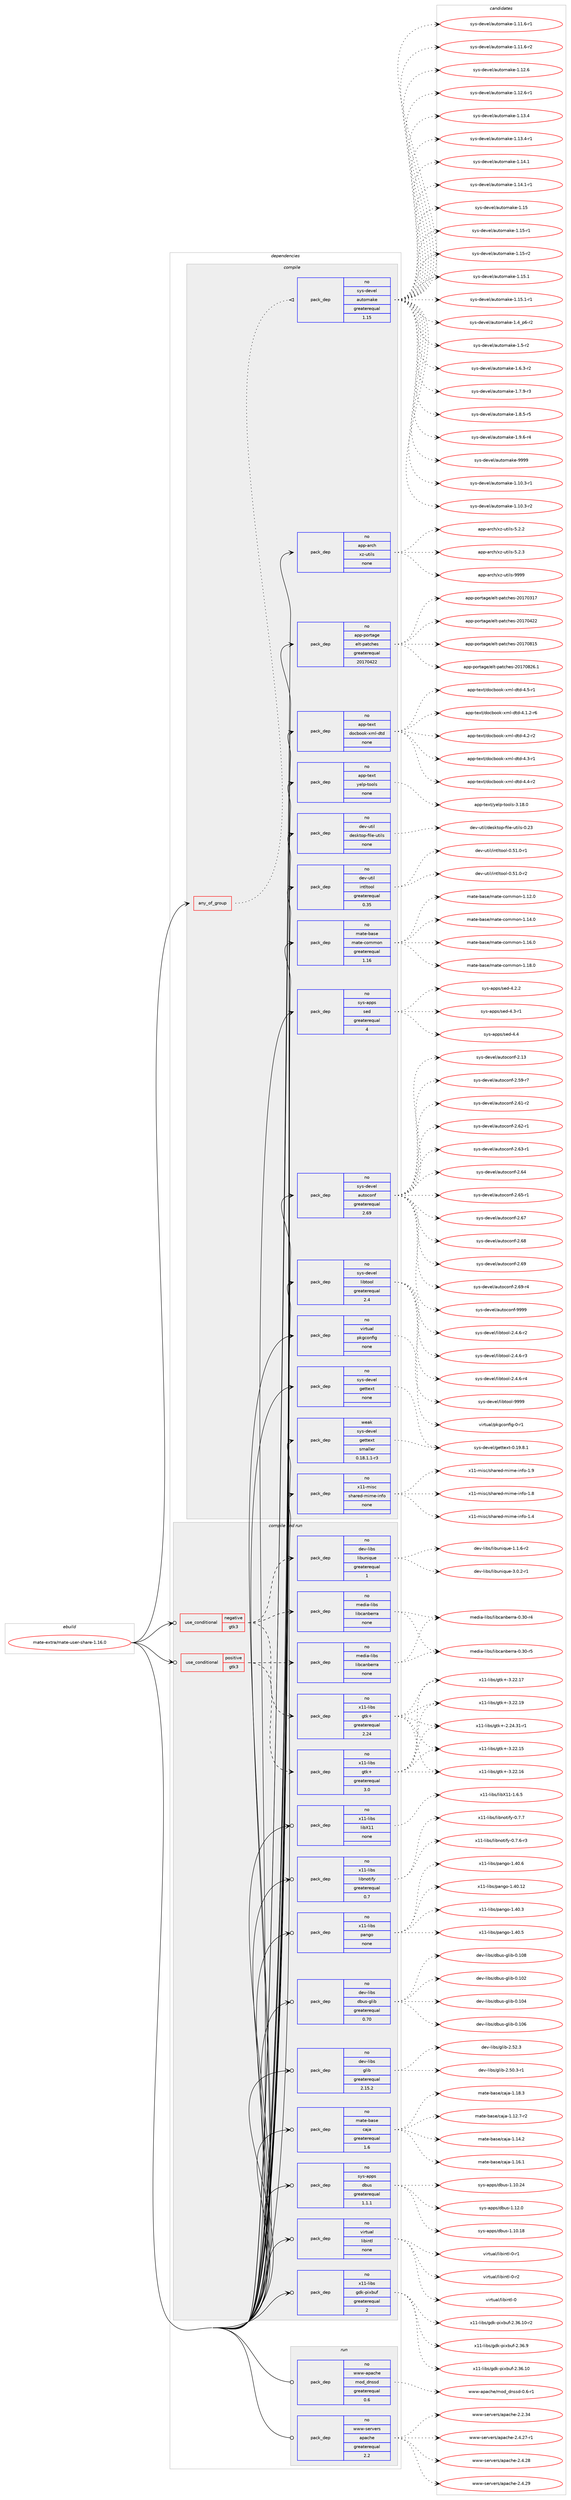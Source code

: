 digraph prolog {

# *************
# Graph options
# *************

newrank=true;
concentrate=true;
compound=true;
graph [rankdir=LR,fontname=Helvetica,fontsize=10,ranksep=1.5];#, ranksep=2.5, nodesep=0.2];
edge  [arrowhead=vee];
node  [fontname=Helvetica,fontsize=10];

# **********
# The ebuild
# **********

subgraph cluster_leftcol {
color=gray;
rank=same;
label=<<i>ebuild</i>>;
id [label="mate-extra/mate-user-share-1.16.0", color=red, width=4, href="../mate-extra/mate-user-share-1.16.0.svg"];
}

# ****************
# The dependencies
# ****************

subgraph cluster_midcol {
color=gray;
label=<<i>dependencies</i>>;
subgraph cluster_compile {
fillcolor="#eeeeee";
style=filled;
label=<<i>compile</i>>;
subgraph any5171 {
dependency348342 [label=<<TABLE BORDER="0" CELLBORDER="1" CELLSPACING="0" CELLPADDING="4"><TR><TD CELLPADDING="10">any_of_group</TD></TR></TABLE>>, shape=none, color=red];subgraph pack256667 {
dependency348343 [label=<<TABLE BORDER="0" CELLBORDER="1" CELLSPACING="0" CELLPADDING="4" WIDTH="220"><TR><TD ROWSPAN="6" CELLPADDING="30">pack_dep</TD></TR><TR><TD WIDTH="110">no</TD></TR><TR><TD>sys-devel</TD></TR><TR><TD>automake</TD></TR><TR><TD>greaterequal</TD></TR><TR><TD>1.15</TD></TR></TABLE>>, shape=none, color=blue];
}
dependency348342:e -> dependency348343:w [weight=20,style="dotted",arrowhead="oinv"];
}
id:e -> dependency348342:w [weight=20,style="solid",arrowhead="vee"];
subgraph pack256668 {
dependency348344 [label=<<TABLE BORDER="0" CELLBORDER="1" CELLSPACING="0" CELLPADDING="4" WIDTH="220"><TR><TD ROWSPAN="6" CELLPADDING="30">pack_dep</TD></TR><TR><TD WIDTH="110">no</TD></TR><TR><TD>app-arch</TD></TR><TR><TD>xz-utils</TD></TR><TR><TD>none</TD></TR><TR><TD></TD></TR></TABLE>>, shape=none, color=blue];
}
id:e -> dependency348344:w [weight=20,style="solid",arrowhead="vee"];
subgraph pack256669 {
dependency348345 [label=<<TABLE BORDER="0" CELLBORDER="1" CELLSPACING="0" CELLPADDING="4" WIDTH="220"><TR><TD ROWSPAN="6" CELLPADDING="30">pack_dep</TD></TR><TR><TD WIDTH="110">no</TD></TR><TR><TD>app-portage</TD></TR><TR><TD>elt-patches</TD></TR><TR><TD>greaterequal</TD></TR><TR><TD>20170422</TD></TR></TABLE>>, shape=none, color=blue];
}
id:e -> dependency348345:w [weight=20,style="solid",arrowhead="vee"];
subgraph pack256670 {
dependency348346 [label=<<TABLE BORDER="0" CELLBORDER="1" CELLSPACING="0" CELLPADDING="4" WIDTH="220"><TR><TD ROWSPAN="6" CELLPADDING="30">pack_dep</TD></TR><TR><TD WIDTH="110">no</TD></TR><TR><TD>app-text</TD></TR><TR><TD>docbook-xml-dtd</TD></TR><TR><TD>none</TD></TR><TR><TD></TD></TR></TABLE>>, shape=none, color=blue];
}
id:e -> dependency348346:w [weight=20,style="solid",arrowhead="vee"];
subgraph pack256671 {
dependency348347 [label=<<TABLE BORDER="0" CELLBORDER="1" CELLSPACING="0" CELLPADDING="4" WIDTH="220"><TR><TD ROWSPAN="6" CELLPADDING="30">pack_dep</TD></TR><TR><TD WIDTH="110">no</TD></TR><TR><TD>app-text</TD></TR><TR><TD>yelp-tools</TD></TR><TR><TD>none</TD></TR><TR><TD></TD></TR></TABLE>>, shape=none, color=blue];
}
id:e -> dependency348347:w [weight=20,style="solid",arrowhead="vee"];
subgraph pack256672 {
dependency348348 [label=<<TABLE BORDER="0" CELLBORDER="1" CELLSPACING="0" CELLPADDING="4" WIDTH="220"><TR><TD ROWSPAN="6" CELLPADDING="30">pack_dep</TD></TR><TR><TD WIDTH="110">no</TD></TR><TR><TD>dev-util</TD></TR><TR><TD>desktop-file-utils</TD></TR><TR><TD>none</TD></TR><TR><TD></TD></TR></TABLE>>, shape=none, color=blue];
}
id:e -> dependency348348:w [weight=20,style="solid",arrowhead="vee"];
subgraph pack256673 {
dependency348349 [label=<<TABLE BORDER="0" CELLBORDER="1" CELLSPACING="0" CELLPADDING="4" WIDTH="220"><TR><TD ROWSPAN="6" CELLPADDING="30">pack_dep</TD></TR><TR><TD WIDTH="110">no</TD></TR><TR><TD>dev-util</TD></TR><TR><TD>intltool</TD></TR><TR><TD>greaterequal</TD></TR><TR><TD>0.35</TD></TR></TABLE>>, shape=none, color=blue];
}
id:e -> dependency348349:w [weight=20,style="solid",arrowhead="vee"];
subgraph pack256674 {
dependency348350 [label=<<TABLE BORDER="0" CELLBORDER="1" CELLSPACING="0" CELLPADDING="4" WIDTH="220"><TR><TD ROWSPAN="6" CELLPADDING="30">pack_dep</TD></TR><TR><TD WIDTH="110">no</TD></TR><TR><TD>mate-base</TD></TR><TR><TD>mate-common</TD></TR><TR><TD>greaterequal</TD></TR><TR><TD>1.16</TD></TR></TABLE>>, shape=none, color=blue];
}
id:e -> dependency348350:w [weight=20,style="solid",arrowhead="vee"];
subgraph pack256675 {
dependency348351 [label=<<TABLE BORDER="0" CELLBORDER="1" CELLSPACING="0" CELLPADDING="4" WIDTH="220"><TR><TD ROWSPAN="6" CELLPADDING="30">pack_dep</TD></TR><TR><TD WIDTH="110">no</TD></TR><TR><TD>sys-apps</TD></TR><TR><TD>sed</TD></TR><TR><TD>greaterequal</TD></TR><TR><TD>4</TD></TR></TABLE>>, shape=none, color=blue];
}
id:e -> dependency348351:w [weight=20,style="solid",arrowhead="vee"];
subgraph pack256676 {
dependency348352 [label=<<TABLE BORDER="0" CELLBORDER="1" CELLSPACING="0" CELLPADDING="4" WIDTH="220"><TR><TD ROWSPAN="6" CELLPADDING="30">pack_dep</TD></TR><TR><TD WIDTH="110">no</TD></TR><TR><TD>sys-devel</TD></TR><TR><TD>autoconf</TD></TR><TR><TD>greaterequal</TD></TR><TR><TD>2.69</TD></TR></TABLE>>, shape=none, color=blue];
}
id:e -> dependency348352:w [weight=20,style="solid",arrowhead="vee"];
subgraph pack256677 {
dependency348353 [label=<<TABLE BORDER="0" CELLBORDER="1" CELLSPACING="0" CELLPADDING="4" WIDTH="220"><TR><TD ROWSPAN="6" CELLPADDING="30">pack_dep</TD></TR><TR><TD WIDTH="110">no</TD></TR><TR><TD>sys-devel</TD></TR><TR><TD>gettext</TD></TR><TR><TD>none</TD></TR><TR><TD></TD></TR></TABLE>>, shape=none, color=blue];
}
id:e -> dependency348353:w [weight=20,style="solid",arrowhead="vee"];
subgraph pack256678 {
dependency348354 [label=<<TABLE BORDER="0" CELLBORDER="1" CELLSPACING="0" CELLPADDING="4" WIDTH="220"><TR><TD ROWSPAN="6" CELLPADDING="30">pack_dep</TD></TR><TR><TD WIDTH="110">no</TD></TR><TR><TD>sys-devel</TD></TR><TR><TD>libtool</TD></TR><TR><TD>greaterequal</TD></TR><TR><TD>2.4</TD></TR></TABLE>>, shape=none, color=blue];
}
id:e -> dependency348354:w [weight=20,style="solid",arrowhead="vee"];
subgraph pack256679 {
dependency348355 [label=<<TABLE BORDER="0" CELLBORDER="1" CELLSPACING="0" CELLPADDING="4" WIDTH="220"><TR><TD ROWSPAN="6" CELLPADDING="30">pack_dep</TD></TR><TR><TD WIDTH="110">no</TD></TR><TR><TD>virtual</TD></TR><TR><TD>pkgconfig</TD></TR><TR><TD>none</TD></TR><TR><TD></TD></TR></TABLE>>, shape=none, color=blue];
}
id:e -> dependency348355:w [weight=20,style="solid",arrowhead="vee"];
subgraph pack256680 {
dependency348356 [label=<<TABLE BORDER="0" CELLBORDER="1" CELLSPACING="0" CELLPADDING="4" WIDTH="220"><TR><TD ROWSPAN="6" CELLPADDING="30">pack_dep</TD></TR><TR><TD WIDTH="110">no</TD></TR><TR><TD>x11-misc</TD></TR><TR><TD>shared-mime-info</TD></TR><TR><TD>none</TD></TR><TR><TD></TD></TR></TABLE>>, shape=none, color=blue];
}
id:e -> dependency348356:w [weight=20,style="solid",arrowhead="vee"];
subgraph pack256681 {
dependency348357 [label=<<TABLE BORDER="0" CELLBORDER="1" CELLSPACING="0" CELLPADDING="4" WIDTH="220"><TR><TD ROWSPAN="6" CELLPADDING="30">pack_dep</TD></TR><TR><TD WIDTH="110">weak</TD></TR><TR><TD>sys-devel</TD></TR><TR><TD>gettext</TD></TR><TR><TD>smaller</TD></TR><TR><TD>0.18.1.1-r3</TD></TR></TABLE>>, shape=none, color=blue];
}
id:e -> dependency348357:w [weight=20,style="solid",arrowhead="vee"];
}
subgraph cluster_compileandrun {
fillcolor="#eeeeee";
style=filled;
label=<<i>compile and run</i>>;
subgraph cond86403 {
dependency348358 [label=<<TABLE BORDER="0" CELLBORDER="1" CELLSPACING="0" CELLPADDING="4"><TR><TD ROWSPAN="3" CELLPADDING="10">use_conditional</TD></TR><TR><TD>negative</TD></TR><TR><TD>gtk3</TD></TR></TABLE>>, shape=none, color=red];
subgraph pack256682 {
dependency348359 [label=<<TABLE BORDER="0" CELLBORDER="1" CELLSPACING="0" CELLPADDING="4" WIDTH="220"><TR><TD ROWSPAN="6" CELLPADDING="30">pack_dep</TD></TR><TR><TD WIDTH="110">no</TD></TR><TR><TD>dev-libs</TD></TR><TR><TD>libunique</TD></TR><TR><TD>greaterequal</TD></TR><TR><TD>1</TD></TR></TABLE>>, shape=none, color=blue];
}
dependency348358:e -> dependency348359:w [weight=20,style="dashed",arrowhead="vee"];
subgraph pack256683 {
dependency348360 [label=<<TABLE BORDER="0" CELLBORDER="1" CELLSPACING="0" CELLPADDING="4" WIDTH="220"><TR><TD ROWSPAN="6" CELLPADDING="30">pack_dep</TD></TR><TR><TD WIDTH="110">no</TD></TR><TR><TD>media-libs</TD></TR><TR><TD>libcanberra</TD></TR><TR><TD>none</TD></TR><TR><TD></TD></TR></TABLE>>, shape=none, color=blue];
}
dependency348358:e -> dependency348360:w [weight=20,style="dashed",arrowhead="vee"];
subgraph pack256684 {
dependency348361 [label=<<TABLE BORDER="0" CELLBORDER="1" CELLSPACING="0" CELLPADDING="4" WIDTH="220"><TR><TD ROWSPAN="6" CELLPADDING="30">pack_dep</TD></TR><TR><TD WIDTH="110">no</TD></TR><TR><TD>x11-libs</TD></TR><TR><TD>gtk+</TD></TR><TR><TD>greaterequal</TD></TR><TR><TD>2.24</TD></TR></TABLE>>, shape=none, color=blue];
}
dependency348358:e -> dependency348361:w [weight=20,style="dashed",arrowhead="vee"];
}
id:e -> dependency348358:w [weight=20,style="solid",arrowhead="odotvee"];
subgraph cond86404 {
dependency348362 [label=<<TABLE BORDER="0" CELLBORDER="1" CELLSPACING="0" CELLPADDING="4"><TR><TD ROWSPAN="3" CELLPADDING="10">use_conditional</TD></TR><TR><TD>positive</TD></TR><TR><TD>gtk3</TD></TR></TABLE>>, shape=none, color=red];
subgraph pack256685 {
dependency348363 [label=<<TABLE BORDER="0" CELLBORDER="1" CELLSPACING="0" CELLPADDING="4" WIDTH="220"><TR><TD ROWSPAN="6" CELLPADDING="30">pack_dep</TD></TR><TR><TD WIDTH="110">no</TD></TR><TR><TD>media-libs</TD></TR><TR><TD>libcanberra</TD></TR><TR><TD>none</TD></TR><TR><TD></TD></TR></TABLE>>, shape=none, color=blue];
}
dependency348362:e -> dependency348363:w [weight=20,style="dashed",arrowhead="vee"];
subgraph pack256686 {
dependency348364 [label=<<TABLE BORDER="0" CELLBORDER="1" CELLSPACING="0" CELLPADDING="4" WIDTH="220"><TR><TD ROWSPAN="6" CELLPADDING="30">pack_dep</TD></TR><TR><TD WIDTH="110">no</TD></TR><TR><TD>x11-libs</TD></TR><TR><TD>gtk+</TD></TR><TR><TD>greaterequal</TD></TR><TR><TD>3.0</TD></TR></TABLE>>, shape=none, color=blue];
}
dependency348362:e -> dependency348364:w [weight=20,style="dashed",arrowhead="vee"];
}
id:e -> dependency348362:w [weight=20,style="solid",arrowhead="odotvee"];
subgraph pack256687 {
dependency348365 [label=<<TABLE BORDER="0" CELLBORDER="1" CELLSPACING="0" CELLPADDING="4" WIDTH="220"><TR><TD ROWSPAN="6" CELLPADDING="30">pack_dep</TD></TR><TR><TD WIDTH="110">no</TD></TR><TR><TD>dev-libs</TD></TR><TR><TD>dbus-glib</TD></TR><TR><TD>greaterequal</TD></TR><TR><TD>0.70</TD></TR></TABLE>>, shape=none, color=blue];
}
id:e -> dependency348365:w [weight=20,style="solid",arrowhead="odotvee"];
subgraph pack256688 {
dependency348366 [label=<<TABLE BORDER="0" CELLBORDER="1" CELLSPACING="0" CELLPADDING="4" WIDTH="220"><TR><TD ROWSPAN="6" CELLPADDING="30">pack_dep</TD></TR><TR><TD WIDTH="110">no</TD></TR><TR><TD>dev-libs</TD></TR><TR><TD>glib</TD></TR><TR><TD>greaterequal</TD></TR><TR><TD>2.15.2</TD></TR></TABLE>>, shape=none, color=blue];
}
id:e -> dependency348366:w [weight=20,style="solid",arrowhead="odotvee"];
subgraph pack256689 {
dependency348367 [label=<<TABLE BORDER="0" CELLBORDER="1" CELLSPACING="0" CELLPADDING="4" WIDTH="220"><TR><TD ROWSPAN="6" CELLPADDING="30">pack_dep</TD></TR><TR><TD WIDTH="110">no</TD></TR><TR><TD>mate-base</TD></TR><TR><TD>caja</TD></TR><TR><TD>greaterequal</TD></TR><TR><TD>1.6</TD></TR></TABLE>>, shape=none, color=blue];
}
id:e -> dependency348367:w [weight=20,style="solid",arrowhead="odotvee"];
subgraph pack256690 {
dependency348368 [label=<<TABLE BORDER="0" CELLBORDER="1" CELLSPACING="0" CELLPADDING="4" WIDTH="220"><TR><TD ROWSPAN="6" CELLPADDING="30">pack_dep</TD></TR><TR><TD WIDTH="110">no</TD></TR><TR><TD>sys-apps</TD></TR><TR><TD>dbus</TD></TR><TR><TD>greaterequal</TD></TR><TR><TD>1.1.1</TD></TR></TABLE>>, shape=none, color=blue];
}
id:e -> dependency348368:w [weight=20,style="solid",arrowhead="odotvee"];
subgraph pack256691 {
dependency348369 [label=<<TABLE BORDER="0" CELLBORDER="1" CELLSPACING="0" CELLPADDING="4" WIDTH="220"><TR><TD ROWSPAN="6" CELLPADDING="30">pack_dep</TD></TR><TR><TD WIDTH="110">no</TD></TR><TR><TD>virtual</TD></TR><TR><TD>libintl</TD></TR><TR><TD>none</TD></TR><TR><TD></TD></TR></TABLE>>, shape=none, color=blue];
}
id:e -> dependency348369:w [weight=20,style="solid",arrowhead="odotvee"];
subgraph pack256692 {
dependency348370 [label=<<TABLE BORDER="0" CELLBORDER="1" CELLSPACING="0" CELLPADDING="4" WIDTH="220"><TR><TD ROWSPAN="6" CELLPADDING="30">pack_dep</TD></TR><TR><TD WIDTH="110">no</TD></TR><TR><TD>x11-libs</TD></TR><TR><TD>gdk-pixbuf</TD></TR><TR><TD>greaterequal</TD></TR><TR><TD>2</TD></TR></TABLE>>, shape=none, color=blue];
}
id:e -> dependency348370:w [weight=20,style="solid",arrowhead="odotvee"];
subgraph pack256693 {
dependency348371 [label=<<TABLE BORDER="0" CELLBORDER="1" CELLSPACING="0" CELLPADDING="4" WIDTH="220"><TR><TD ROWSPAN="6" CELLPADDING="30">pack_dep</TD></TR><TR><TD WIDTH="110">no</TD></TR><TR><TD>x11-libs</TD></TR><TR><TD>libX11</TD></TR><TR><TD>none</TD></TR><TR><TD></TD></TR></TABLE>>, shape=none, color=blue];
}
id:e -> dependency348371:w [weight=20,style="solid",arrowhead="odotvee"];
subgraph pack256694 {
dependency348372 [label=<<TABLE BORDER="0" CELLBORDER="1" CELLSPACING="0" CELLPADDING="4" WIDTH="220"><TR><TD ROWSPAN="6" CELLPADDING="30">pack_dep</TD></TR><TR><TD WIDTH="110">no</TD></TR><TR><TD>x11-libs</TD></TR><TR><TD>libnotify</TD></TR><TR><TD>greaterequal</TD></TR><TR><TD>0.7</TD></TR></TABLE>>, shape=none, color=blue];
}
id:e -> dependency348372:w [weight=20,style="solid",arrowhead="odotvee"];
subgraph pack256695 {
dependency348373 [label=<<TABLE BORDER="0" CELLBORDER="1" CELLSPACING="0" CELLPADDING="4" WIDTH="220"><TR><TD ROWSPAN="6" CELLPADDING="30">pack_dep</TD></TR><TR><TD WIDTH="110">no</TD></TR><TR><TD>x11-libs</TD></TR><TR><TD>pango</TD></TR><TR><TD>none</TD></TR><TR><TD></TD></TR></TABLE>>, shape=none, color=blue];
}
id:e -> dependency348373:w [weight=20,style="solid",arrowhead="odotvee"];
}
subgraph cluster_run {
fillcolor="#eeeeee";
style=filled;
label=<<i>run</i>>;
subgraph pack256696 {
dependency348374 [label=<<TABLE BORDER="0" CELLBORDER="1" CELLSPACING="0" CELLPADDING="4" WIDTH="220"><TR><TD ROWSPAN="6" CELLPADDING="30">pack_dep</TD></TR><TR><TD WIDTH="110">no</TD></TR><TR><TD>www-apache</TD></TR><TR><TD>mod_dnssd</TD></TR><TR><TD>greaterequal</TD></TR><TR><TD>0.6</TD></TR></TABLE>>, shape=none, color=blue];
}
id:e -> dependency348374:w [weight=20,style="solid",arrowhead="odot"];
subgraph pack256697 {
dependency348375 [label=<<TABLE BORDER="0" CELLBORDER="1" CELLSPACING="0" CELLPADDING="4" WIDTH="220"><TR><TD ROWSPAN="6" CELLPADDING="30">pack_dep</TD></TR><TR><TD WIDTH="110">no</TD></TR><TR><TD>www-servers</TD></TR><TR><TD>apache</TD></TR><TR><TD>greaterequal</TD></TR><TR><TD>2.2</TD></TR></TABLE>>, shape=none, color=blue];
}
id:e -> dependency348375:w [weight=20,style="solid",arrowhead="odot"];
}
}

# **************
# The candidates
# **************

subgraph cluster_choices {
rank=same;
color=gray;
label=<<i>candidates</i>>;

subgraph choice256667 {
color=black;
nodesep=1;
choice11512111545100101118101108479711711611110997107101454946494846514511449 [label="sys-devel/automake-1.10.3-r1", color=red, width=4,href="../sys-devel/automake-1.10.3-r1.svg"];
choice11512111545100101118101108479711711611110997107101454946494846514511450 [label="sys-devel/automake-1.10.3-r2", color=red, width=4,href="../sys-devel/automake-1.10.3-r2.svg"];
choice11512111545100101118101108479711711611110997107101454946494946544511449 [label="sys-devel/automake-1.11.6-r1", color=red, width=4,href="../sys-devel/automake-1.11.6-r1.svg"];
choice11512111545100101118101108479711711611110997107101454946494946544511450 [label="sys-devel/automake-1.11.6-r2", color=red, width=4,href="../sys-devel/automake-1.11.6-r2.svg"];
choice1151211154510010111810110847971171161111099710710145494649504654 [label="sys-devel/automake-1.12.6", color=red, width=4,href="../sys-devel/automake-1.12.6.svg"];
choice11512111545100101118101108479711711611110997107101454946495046544511449 [label="sys-devel/automake-1.12.6-r1", color=red, width=4,href="../sys-devel/automake-1.12.6-r1.svg"];
choice1151211154510010111810110847971171161111099710710145494649514652 [label="sys-devel/automake-1.13.4", color=red, width=4,href="../sys-devel/automake-1.13.4.svg"];
choice11512111545100101118101108479711711611110997107101454946495146524511449 [label="sys-devel/automake-1.13.4-r1", color=red, width=4,href="../sys-devel/automake-1.13.4-r1.svg"];
choice1151211154510010111810110847971171161111099710710145494649524649 [label="sys-devel/automake-1.14.1", color=red, width=4,href="../sys-devel/automake-1.14.1.svg"];
choice11512111545100101118101108479711711611110997107101454946495246494511449 [label="sys-devel/automake-1.14.1-r1", color=red, width=4,href="../sys-devel/automake-1.14.1-r1.svg"];
choice115121115451001011181011084797117116111109971071014549464953 [label="sys-devel/automake-1.15", color=red, width=4,href="../sys-devel/automake-1.15.svg"];
choice1151211154510010111810110847971171161111099710710145494649534511449 [label="sys-devel/automake-1.15-r1", color=red, width=4,href="../sys-devel/automake-1.15-r1.svg"];
choice1151211154510010111810110847971171161111099710710145494649534511450 [label="sys-devel/automake-1.15-r2", color=red, width=4,href="../sys-devel/automake-1.15-r2.svg"];
choice1151211154510010111810110847971171161111099710710145494649534649 [label="sys-devel/automake-1.15.1", color=red, width=4,href="../sys-devel/automake-1.15.1.svg"];
choice11512111545100101118101108479711711611110997107101454946495346494511449 [label="sys-devel/automake-1.15.1-r1", color=red, width=4,href="../sys-devel/automake-1.15.1-r1.svg"];
choice115121115451001011181011084797117116111109971071014549465295112544511450 [label="sys-devel/automake-1.4_p6-r2", color=red, width=4,href="../sys-devel/automake-1.4_p6-r2.svg"];
choice11512111545100101118101108479711711611110997107101454946534511450 [label="sys-devel/automake-1.5-r2", color=red, width=4,href="../sys-devel/automake-1.5-r2.svg"];
choice115121115451001011181011084797117116111109971071014549465446514511450 [label="sys-devel/automake-1.6.3-r2", color=red, width=4,href="../sys-devel/automake-1.6.3-r2.svg"];
choice115121115451001011181011084797117116111109971071014549465546574511451 [label="sys-devel/automake-1.7.9-r3", color=red, width=4,href="../sys-devel/automake-1.7.9-r3.svg"];
choice115121115451001011181011084797117116111109971071014549465646534511453 [label="sys-devel/automake-1.8.5-r5", color=red, width=4,href="../sys-devel/automake-1.8.5-r5.svg"];
choice115121115451001011181011084797117116111109971071014549465746544511452 [label="sys-devel/automake-1.9.6-r4", color=red, width=4,href="../sys-devel/automake-1.9.6-r4.svg"];
choice115121115451001011181011084797117116111109971071014557575757 [label="sys-devel/automake-9999", color=red, width=4,href="../sys-devel/automake-9999.svg"];
dependency348343:e -> choice11512111545100101118101108479711711611110997107101454946494846514511449:w [style=dotted,weight="100"];
dependency348343:e -> choice11512111545100101118101108479711711611110997107101454946494846514511450:w [style=dotted,weight="100"];
dependency348343:e -> choice11512111545100101118101108479711711611110997107101454946494946544511449:w [style=dotted,weight="100"];
dependency348343:e -> choice11512111545100101118101108479711711611110997107101454946494946544511450:w [style=dotted,weight="100"];
dependency348343:e -> choice1151211154510010111810110847971171161111099710710145494649504654:w [style=dotted,weight="100"];
dependency348343:e -> choice11512111545100101118101108479711711611110997107101454946495046544511449:w [style=dotted,weight="100"];
dependency348343:e -> choice1151211154510010111810110847971171161111099710710145494649514652:w [style=dotted,weight="100"];
dependency348343:e -> choice11512111545100101118101108479711711611110997107101454946495146524511449:w [style=dotted,weight="100"];
dependency348343:e -> choice1151211154510010111810110847971171161111099710710145494649524649:w [style=dotted,weight="100"];
dependency348343:e -> choice11512111545100101118101108479711711611110997107101454946495246494511449:w [style=dotted,weight="100"];
dependency348343:e -> choice115121115451001011181011084797117116111109971071014549464953:w [style=dotted,weight="100"];
dependency348343:e -> choice1151211154510010111810110847971171161111099710710145494649534511449:w [style=dotted,weight="100"];
dependency348343:e -> choice1151211154510010111810110847971171161111099710710145494649534511450:w [style=dotted,weight="100"];
dependency348343:e -> choice1151211154510010111810110847971171161111099710710145494649534649:w [style=dotted,weight="100"];
dependency348343:e -> choice11512111545100101118101108479711711611110997107101454946495346494511449:w [style=dotted,weight="100"];
dependency348343:e -> choice115121115451001011181011084797117116111109971071014549465295112544511450:w [style=dotted,weight="100"];
dependency348343:e -> choice11512111545100101118101108479711711611110997107101454946534511450:w [style=dotted,weight="100"];
dependency348343:e -> choice115121115451001011181011084797117116111109971071014549465446514511450:w [style=dotted,weight="100"];
dependency348343:e -> choice115121115451001011181011084797117116111109971071014549465546574511451:w [style=dotted,weight="100"];
dependency348343:e -> choice115121115451001011181011084797117116111109971071014549465646534511453:w [style=dotted,weight="100"];
dependency348343:e -> choice115121115451001011181011084797117116111109971071014549465746544511452:w [style=dotted,weight="100"];
dependency348343:e -> choice115121115451001011181011084797117116111109971071014557575757:w [style=dotted,weight="100"];
}
subgraph choice256668 {
color=black;
nodesep=1;
choice971121124597114991044712012245117116105108115455346504650 [label="app-arch/xz-utils-5.2.2", color=red, width=4,href="../app-arch/xz-utils-5.2.2.svg"];
choice971121124597114991044712012245117116105108115455346504651 [label="app-arch/xz-utils-5.2.3", color=red, width=4,href="../app-arch/xz-utils-5.2.3.svg"];
choice9711211245971149910447120122451171161051081154557575757 [label="app-arch/xz-utils-9999", color=red, width=4,href="../app-arch/xz-utils-9999.svg"];
dependency348344:e -> choice971121124597114991044712012245117116105108115455346504650:w [style=dotted,weight="100"];
dependency348344:e -> choice971121124597114991044712012245117116105108115455346504651:w [style=dotted,weight="100"];
dependency348344:e -> choice9711211245971149910447120122451171161051081154557575757:w [style=dotted,weight="100"];
}
subgraph choice256669 {
color=black;
nodesep=1;
choice97112112451121111141169710310147101108116451129711699104101115455048495548514955 [label="app-portage/elt-patches-20170317", color=red, width=4,href="../app-portage/elt-patches-20170317.svg"];
choice97112112451121111141169710310147101108116451129711699104101115455048495548525050 [label="app-portage/elt-patches-20170422", color=red, width=4,href="../app-portage/elt-patches-20170422.svg"];
choice97112112451121111141169710310147101108116451129711699104101115455048495548564953 [label="app-portage/elt-patches-20170815", color=red, width=4,href="../app-portage/elt-patches-20170815.svg"];
choice971121124511211111411697103101471011081164511297116991041011154550484955485650544649 [label="app-portage/elt-patches-20170826.1", color=red, width=4,href="../app-portage/elt-patches-20170826.1.svg"];
dependency348345:e -> choice97112112451121111141169710310147101108116451129711699104101115455048495548514955:w [style=dotted,weight="100"];
dependency348345:e -> choice97112112451121111141169710310147101108116451129711699104101115455048495548525050:w [style=dotted,weight="100"];
dependency348345:e -> choice97112112451121111141169710310147101108116451129711699104101115455048495548564953:w [style=dotted,weight="100"];
dependency348345:e -> choice971121124511211111411697103101471011081164511297116991041011154550484955485650544649:w [style=dotted,weight="100"];
}
subgraph choice256670 {
color=black;
nodesep=1;
choice971121124511610112011647100111999811111110745120109108451001161004552464946504511454 [label="app-text/docbook-xml-dtd-4.1.2-r6", color=red, width=4,href="../app-text/docbook-xml-dtd-4.1.2-r6.svg"];
choice97112112451161011201164710011199981111111074512010910845100116100455246504511450 [label="app-text/docbook-xml-dtd-4.2-r2", color=red, width=4,href="../app-text/docbook-xml-dtd-4.2-r2.svg"];
choice97112112451161011201164710011199981111111074512010910845100116100455246514511449 [label="app-text/docbook-xml-dtd-4.3-r1", color=red, width=4,href="../app-text/docbook-xml-dtd-4.3-r1.svg"];
choice97112112451161011201164710011199981111111074512010910845100116100455246524511450 [label="app-text/docbook-xml-dtd-4.4-r2", color=red, width=4,href="../app-text/docbook-xml-dtd-4.4-r2.svg"];
choice97112112451161011201164710011199981111111074512010910845100116100455246534511449 [label="app-text/docbook-xml-dtd-4.5-r1", color=red, width=4,href="../app-text/docbook-xml-dtd-4.5-r1.svg"];
dependency348346:e -> choice971121124511610112011647100111999811111110745120109108451001161004552464946504511454:w [style=dotted,weight="100"];
dependency348346:e -> choice97112112451161011201164710011199981111111074512010910845100116100455246504511450:w [style=dotted,weight="100"];
dependency348346:e -> choice97112112451161011201164710011199981111111074512010910845100116100455246514511449:w [style=dotted,weight="100"];
dependency348346:e -> choice97112112451161011201164710011199981111111074512010910845100116100455246524511450:w [style=dotted,weight="100"];
dependency348346:e -> choice97112112451161011201164710011199981111111074512010910845100116100455246534511449:w [style=dotted,weight="100"];
}
subgraph choice256671 {
color=black;
nodesep=1;
choice9711211245116101120116471211011081124511611111110811545514649564648 [label="app-text/yelp-tools-3.18.0", color=red, width=4,href="../app-text/yelp-tools-3.18.0.svg"];
dependency348347:e -> choice9711211245116101120116471211011081124511611111110811545514649564648:w [style=dotted,weight="100"];
}
subgraph choice256672 {
color=black;
nodesep=1;
choice100101118451171161051084710010111510711611111245102105108101451171161051081154548465051 [label="dev-util/desktop-file-utils-0.23", color=red, width=4,href="../dev-util/desktop-file-utils-0.23.svg"];
dependency348348:e -> choice100101118451171161051084710010111510711611111245102105108101451171161051081154548465051:w [style=dotted,weight="100"];
}
subgraph choice256673 {
color=black;
nodesep=1;
choice1001011184511711610510847105110116108116111111108454846534946484511449 [label="dev-util/intltool-0.51.0-r1", color=red, width=4,href="../dev-util/intltool-0.51.0-r1.svg"];
choice1001011184511711610510847105110116108116111111108454846534946484511450 [label="dev-util/intltool-0.51.0-r2", color=red, width=4,href="../dev-util/intltool-0.51.0-r2.svg"];
dependency348349:e -> choice1001011184511711610510847105110116108116111111108454846534946484511449:w [style=dotted,weight="100"];
dependency348349:e -> choice1001011184511711610510847105110116108116111111108454846534946484511450:w [style=dotted,weight="100"];
}
subgraph choice256674 {
color=black;
nodesep=1;
choice109971161014598971151014710997116101459911110910911111045494649504648 [label="mate-base/mate-common-1.12.0", color=red, width=4,href="../mate-base/mate-common-1.12.0.svg"];
choice109971161014598971151014710997116101459911110910911111045494649524648 [label="mate-base/mate-common-1.14.0", color=red, width=4,href="../mate-base/mate-common-1.14.0.svg"];
choice109971161014598971151014710997116101459911110910911111045494649544648 [label="mate-base/mate-common-1.16.0", color=red, width=4,href="../mate-base/mate-common-1.16.0.svg"];
choice109971161014598971151014710997116101459911110910911111045494649564648 [label="mate-base/mate-common-1.18.0", color=red, width=4,href="../mate-base/mate-common-1.18.0.svg"];
dependency348350:e -> choice109971161014598971151014710997116101459911110910911111045494649504648:w [style=dotted,weight="100"];
dependency348350:e -> choice109971161014598971151014710997116101459911110910911111045494649524648:w [style=dotted,weight="100"];
dependency348350:e -> choice109971161014598971151014710997116101459911110910911111045494649544648:w [style=dotted,weight="100"];
dependency348350:e -> choice109971161014598971151014710997116101459911110910911111045494649564648:w [style=dotted,weight="100"];
}
subgraph choice256675 {
color=black;
nodesep=1;
choice115121115459711211211547115101100455246504650 [label="sys-apps/sed-4.2.2", color=red, width=4,href="../sys-apps/sed-4.2.2.svg"];
choice115121115459711211211547115101100455246514511449 [label="sys-apps/sed-4.3-r1", color=red, width=4,href="../sys-apps/sed-4.3-r1.svg"];
choice11512111545971121121154711510110045524652 [label="sys-apps/sed-4.4", color=red, width=4,href="../sys-apps/sed-4.4.svg"];
dependency348351:e -> choice115121115459711211211547115101100455246504650:w [style=dotted,weight="100"];
dependency348351:e -> choice115121115459711211211547115101100455246514511449:w [style=dotted,weight="100"];
dependency348351:e -> choice11512111545971121121154711510110045524652:w [style=dotted,weight="100"];
}
subgraph choice256676 {
color=black;
nodesep=1;
choice115121115451001011181011084797117116111991111101024550464951 [label="sys-devel/autoconf-2.13", color=red, width=4,href="../sys-devel/autoconf-2.13.svg"];
choice1151211154510010111810110847971171161119911111010245504653574511455 [label="sys-devel/autoconf-2.59-r7", color=red, width=4,href="../sys-devel/autoconf-2.59-r7.svg"];
choice1151211154510010111810110847971171161119911111010245504654494511450 [label="sys-devel/autoconf-2.61-r2", color=red, width=4,href="../sys-devel/autoconf-2.61-r2.svg"];
choice1151211154510010111810110847971171161119911111010245504654504511449 [label="sys-devel/autoconf-2.62-r1", color=red, width=4,href="../sys-devel/autoconf-2.62-r1.svg"];
choice1151211154510010111810110847971171161119911111010245504654514511449 [label="sys-devel/autoconf-2.63-r1", color=red, width=4,href="../sys-devel/autoconf-2.63-r1.svg"];
choice115121115451001011181011084797117116111991111101024550465452 [label="sys-devel/autoconf-2.64", color=red, width=4,href="../sys-devel/autoconf-2.64.svg"];
choice1151211154510010111810110847971171161119911111010245504654534511449 [label="sys-devel/autoconf-2.65-r1", color=red, width=4,href="../sys-devel/autoconf-2.65-r1.svg"];
choice115121115451001011181011084797117116111991111101024550465455 [label="sys-devel/autoconf-2.67", color=red, width=4,href="../sys-devel/autoconf-2.67.svg"];
choice115121115451001011181011084797117116111991111101024550465456 [label="sys-devel/autoconf-2.68", color=red, width=4,href="../sys-devel/autoconf-2.68.svg"];
choice115121115451001011181011084797117116111991111101024550465457 [label="sys-devel/autoconf-2.69", color=red, width=4,href="../sys-devel/autoconf-2.69.svg"];
choice1151211154510010111810110847971171161119911111010245504654574511452 [label="sys-devel/autoconf-2.69-r4", color=red, width=4,href="../sys-devel/autoconf-2.69-r4.svg"];
choice115121115451001011181011084797117116111991111101024557575757 [label="sys-devel/autoconf-9999", color=red, width=4,href="../sys-devel/autoconf-9999.svg"];
dependency348352:e -> choice115121115451001011181011084797117116111991111101024550464951:w [style=dotted,weight="100"];
dependency348352:e -> choice1151211154510010111810110847971171161119911111010245504653574511455:w [style=dotted,weight="100"];
dependency348352:e -> choice1151211154510010111810110847971171161119911111010245504654494511450:w [style=dotted,weight="100"];
dependency348352:e -> choice1151211154510010111810110847971171161119911111010245504654504511449:w [style=dotted,weight="100"];
dependency348352:e -> choice1151211154510010111810110847971171161119911111010245504654514511449:w [style=dotted,weight="100"];
dependency348352:e -> choice115121115451001011181011084797117116111991111101024550465452:w [style=dotted,weight="100"];
dependency348352:e -> choice1151211154510010111810110847971171161119911111010245504654534511449:w [style=dotted,weight="100"];
dependency348352:e -> choice115121115451001011181011084797117116111991111101024550465455:w [style=dotted,weight="100"];
dependency348352:e -> choice115121115451001011181011084797117116111991111101024550465456:w [style=dotted,weight="100"];
dependency348352:e -> choice115121115451001011181011084797117116111991111101024550465457:w [style=dotted,weight="100"];
dependency348352:e -> choice1151211154510010111810110847971171161119911111010245504654574511452:w [style=dotted,weight="100"];
dependency348352:e -> choice115121115451001011181011084797117116111991111101024557575757:w [style=dotted,weight="100"];
}
subgraph choice256677 {
color=black;
nodesep=1;
choice1151211154510010111810110847103101116116101120116454846495746564649 [label="sys-devel/gettext-0.19.8.1", color=red, width=4,href="../sys-devel/gettext-0.19.8.1.svg"];
dependency348353:e -> choice1151211154510010111810110847103101116116101120116454846495746564649:w [style=dotted,weight="100"];
}
subgraph choice256678 {
color=black;
nodesep=1;
choice1151211154510010111810110847108105981161111111084550465246544511450 [label="sys-devel/libtool-2.4.6-r2", color=red, width=4,href="../sys-devel/libtool-2.4.6-r2.svg"];
choice1151211154510010111810110847108105981161111111084550465246544511451 [label="sys-devel/libtool-2.4.6-r3", color=red, width=4,href="../sys-devel/libtool-2.4.6-r3.svg"];
choice1151211154510010111810110847108105981161111111084550465246544511452 [label="sys-devel/libtool-2.4.6-r4", color=red, width=4,href="../sys-devel/libtool-2.4.6-r4.svg"];
choice1151211154510010111810110847108105981161111111084557575757 [label="sys-devel/libtool-9999", color=red, width=4,href="../sys-devel/libtool-9999.svg"];
dependency348354:e -> choice1151211154510010111810110847108105981161111111084550465246544511450:w [style=dotted,weight="100"];
dependency348354:e -> choice1151211154510010111810110847108105981161111111084550465246544511451:w [style=dotted,weight="100"];
dependency348354:e -> choice1151211154510010111810110847108105981161111111084550465246544511452:w [style=dotted,weight="100"];
dependency348354:e -> choice1151211154510010111810110847108105981161111111084557575757:w [style=dotted,weight="100"];
}
subgraph choice256679 {
color=black;
nodesep=1;
choice11810511411611797108471121071039911111010210510345484511449 [label="virtual/pkgconfig-0-r1", color=red, width=4,href="../virtual/pkgconfig-0-r1.svg"];
dependency348355:e -> choice11810511411611797108471121071039911111010210510345484511449:w [style=dotted,weight="100"];
}
subgraph choice256680 {
color=black;
nodesep=1;
choice120494945109105115994711510497114101100451091051091014510511010211145494652 [label="x11-misc/shared-mime-info-1.4", color=red, width=4,href="../x11-misc/shared-mime-info-1.4.svg"];
choice120494945109105115994711510497114101100451091051091014510511010211145494656 [label="x11-misc/shared-mime-info-1.8", color=red, width=4,href="../x11-misc/shared-mime-info-1.8.svg"];
choice120494945109105115994711510497114101100451091051091014510511010211145494657 [label="x11-misc/shared-mime-info-1.9", color=red, width=4,href="../x11-misc/shared-mime-info-1.9.svg"];
dependency348356:e -> choice120494945109105115994711510497114101100451091051091014510511010211145494652:w [style=dotted,weight="100"];
dependency348356:e -> choice120494945109105115994711510497114101100451091051091014510511010211145494656:w [style=dotted,weight="100"];
dependency348356:e -> choice120494945109105115994711510497114101100451091051091014510511010211145494657:w [style=dotted,weight="100"];
}
subgraph choice256681 {
color=black;
nodesep=1;
choice1151211154510010111810110847103101116116101120116454846495746564649 [label="sys-devel/gettext-0.19.8.1", color=red, width=4,href="../sys-devel/gettext-0.19.8.1.svg"];
dependency348357:e -> choice1151211154510010111810110847103101116116101120116454846495746564649:w [style=dotted,weight="100"];
}
subgraph choice256682 {
color=black;
nodesep=1;
choice100101118451081059811547108105981171101051131171014549464946544511450 [label="dev-libs/libunique-1.1.6-r2", color=red, width=4,href="../dev-libs/libunique-1.1.6-r2.svg"];
choice100101118451081059811547108105981171101051131171014551464846504511449 [label="dev-libs/libunique-3.0.2-r1", color=red, width=4,href="../dev-libs/libunique-3.0.2-r1.svg"];
dependency348359:e -> choice100101118451081059811547108105981171101051131171014549464946544511450:w [style=dotted,weight="100"];
dependency348359:e -> choice100101118451081059811547108105981171101051131171014551464846504511449:w [style=dotted,weight="100"];
}
subgraph choice256683 {
color=black;
nodesep=1;
choice10910110010597451081059811547108105989997110981011141149745484651484511452 [label="media-libs/libcanberra-0.30-r4", color=red, width=4,href="../media-libs/libcanberra-0.30-r4.svg"];
choice10910110010597451081059811547108105989997110981011141149745484651484511453 [label="media-libs/libcanberra-0.30-r5", color=red, width=4,href="../media-libs/libcanberra-0.30-r5.svg"];
dependency348360:e -> choice10910110010597451081059811547108105989997110981011141149745484651484511452:w [style=dotted,weight="100"];
dependency348360:e -> choice10910110010597451081059811547108105989997110981011141149745484651484511453:w [style=dotted,weight="100"];
}
subgraph choice256684 {
color=black;
nodesep=1;
choice12049494510810598115471031161074345504650524651494511449 [label="x11-libs/gtk+-2.24.31-r1", color=red, width=4,href="../x11-libs/gtk+-2.24.31-r1.svg"];
choice1204949451081059811547103116107434551465050464953 [label="x11-libs/gtk+-3.22.15", color=red, width=4,href="../x11-libs/gtk+-3.22.15.svg"];
choice1204949451081059811547103116107434551465050464954 [label="x11-libs/gtk+-3.22.16", color=red, width=4,href="../x11-libs/gtk+-3.22.16.svg"];
choice1204949451081059811547103116107434551465050464955 [label="x11-libs/gtk+-3.22.17", color=red, width=4,href="../x11-libs/gtk+-3.22.17.svg"];
choice1204949451081059811547103116107434551465050464957 [label="x11-libs/gtk+-3.22.19", color=red, width=4,href="../x11-libs/gtk+-3.22.19.svg"];
dependency348361:e -> choice12049494510810598115471031161074345504650524651494511449:w [style=dotted,weight="100"];
dependency348361:e -> choice1204949451081059811547103116107434551465050464953:w [style=dotted,weight="100"];
dependency348361:e -> choice1204949451081059811547103116107434551465050464954:w [style=dotted,weight="100"];
dependency348361:e -> choice1204949451081059811547103116107434551465050464955:w [style=dotted,weight="100"];
dependency348361:e -> choice1204949451081059811547103116107434551465050464957:w [style=dotted,weight="100"];
}
subgraph choice256685 {
color=black;
nodesep=1;
choice10910110010597451081059811547108105989997110981011141149745484651484511452 [label="media-libs/libcanberra-0.30-r4", color=red, width=4,href="../media-libs/libcanberra-0.30-r4.svg"];
choice10910110010597451081059811547108105989997110981011141149745484651484511453 [label="media-libs/libcanberra-0.30-r5", color=red, width=4,href="../media-libs/libcanberra-0.30-r5.svg"];
dependency348363:e -> choice10910110010597451081059811547108105989997110981011141149745484651484511452:w [style=dotted,weight="100"];
dependency348363:e -> choice10910110010597451081059811547108105989997110981011141149745484651484511453:w [style=dotted,weight="100"];
}
subgraph choice256686 {
color=black;
nodesep=1;
choice12049494510810598115471031161074345504650524651494511449 [label="x11-libs/gtk+-2.24.31-r1", color=red, width=4,href="../x11-libs/gtk+-2.24.31-r1.svg"];
choice1204949451081059811547103116107434551465050464953 [label="x11-libs/gtk+-3.22.15", color=red, width=4,href="../x11-libs/gtk+-3.22.15.svg"];
choice1204949451081059811547103116107434551465050464954 [label="x11-libs/gtk+-3.22.16", color=red, width=4,href="../x11-libs/gtk+-3.22.16.svg"];
choice1204949451081059811547103116107434551465050464955 [label="x11-libs/gtk+-3.22.17", color=red, width=4,href="../x11-libs/gtk+-3.22.17.svg"];
choice1204949451081059811547103116107434551465050464957 [label="x11-libs/gtk+-3.22.19", color=red, width=4,href="../x11-libs/gtk+-3.22.19.svg"];
dependency348364:e -> choice12049494510810598115471031161074345504650524651494511449:w [style=dotted,weight="100"];
dependency348364:e -> choice1204949451081059811547103116107434551465050464953:w [style=dotted,weight="100"];
dependency348364:e -> choice1204949451081059811547103116107434551465050464954:w [style=dotted,weight="100"];
dependency348364:e -> choice1204949451081059811547103116107434551465050464955:w [style=dotted,weight="100"];
dependency348364:e -> choice1204949451081059811547103116107434551465050464957:w [style=dotted,weight="100"];
}
subgraph choice256687 {
color=black;
nodesep=1;
choice100101118451081059811547100981171154510310810598454846494850 [label="dev-libs/dbus-glib-0.102", color=red, width=4,href="../dev-libs/dbus-glib-0.102.svg"];
choice100101118451081059811547100981171154510310810598454846494852 [label="dev-libs/dbus-glib-0.104", color=red, width=4,href="../dev-libs/dbus-glib-0.104.svg"];
choice100101118451081059811547100981171154510310810598454846494854 [label="dev-libs/dbus-glib-0.106", color=red, width=4,href="../dev-libs/dbus-glib-0.106.svg"];
choice100101118451081059811547100981171154510310810598454846494856 [label="dev-libs/dbus-glib-0.108", color=red, width=4,href="../dev-libs/dbus-glib-0.108.svg"];
dependency348365:e -> choice100101118451081059811547100981171154510310810598454846494850:w [style=dotted,weight="100"];
dependency348365:e -> choice100101118451081059811547100981171154510310810598454846494852:w [style=dotted,weight="100"];
dependency348365:e -> choice100101118451081059811547100981171154510310810598454846494854:w [style=dotted,weight="100"];
dependency348365:e -> choice100101118451081059811547100981171154510310810598454846494856:w [style=dotted,weight="100"];
}
subgraph choice256688 {
color=black;
nodesep=1;
choice10010111845108105981154710310810598455046534846514511449 [label="dev-libs/glib-2.50.3-r1", color=red, width=4,href="../dev-libs/glib-2.50.3-r1.svg"];
choice1001011184510810598115471031081059845504653504651 [label="dev-libs/glib-2.52.3", color=red, width=4,href="../dev-libs/glib-2.52.3.svg"];
dependency348366:e -> choice10010111845108105981154710310810598455046534846514511449:w [style=dotted,weight="100"];
dependency348366:e -> choice1001011184510810598115471031081059845504653504651:w [style=dotted,weight="100"];
}
subgraph choice256689 {
color=black;
nodesep=1;
choice1099711610145989711510147999710697454946495046554511450 [label="mate-base/caja-1.12.7-r2", color=red, width=4,href="../mate-base/caja-1.12.7-r2.svg"];
choice109971161014598971151014799971069745494649524650 [label="mate-base/caja-1.14.2", color=red, width=4,href="../mate-base/caja-1.14.2.svg"];
choice109971161014598971151014799971069745494649544649 [label="mate-base/caja-1.16.1", color=red, width=4,href="../mate-base/caja-1.16.1.svg"];
choice109971161014598971151014799971069745494649564651 [label="mate-base/caja-1.18.3", color=red, width=4,href="../mate-base/caja-1.18.3.svg"];
dependency348367:e -> choice1099711610145989711510147999710697454946495046554511450:w [style=dotted,weight="100"];
dependency348367:e -> choice109971161014598971151014799971069745494649524650:w [style=dotted,weight="100"];
dependency348367:e -> choice109971161014598971151014799971069745494649544649:w [style=dotted,weight="100"];
dependency348367:e -> choice109971161014598971151014799971069745494649564651:w [style=dotted,weight="100"];
}
subgraph choice256690 {
color=black;
nodesep=1;
choice115121115459711211211547100981171154549464948464956 [label="sys-apps/dbus-1.10.18", color=red, width=4,href="../sys-apps/dbus-1.10.18.svg"];
choice115121115459711211211547100981171154549464948465052 [label="sys-apps/dbus-1.10.24", color=red, width=4,href="../sys-apps/dbus-1.10.24.svg"];
choice1151211154597112112115471009811711545494649504648 [label="sys-apps/dbus-1.12.0", color=red, width=4,href="../sys-apps/dbus-1.12.0.svg"];
dependency348368:e -> choice115121115459711211211547100981171154549464948464956:w [style=dotted,weight="100"];
dependency348368:e -> choice115121115459711211211547100981171154549464948465052:w [style=dotted,weight="100"];
dependency348368:e -> choice1151211154597112112115471009811711545494649504648:w [style=dotted,weight="100"];
}
subgraph choice256691 {
color=black;
nodesep=1;
choice1181051141161179710847108105981051101161084548 [label="virtual/libintl-0", color=red, width=4,href="../virtual/libintl-0.svg"];
choice11810511411611797108471081059810511011610845484511449 [label="virtual/libintl-0-r1", color=red, width=4,href="../virtual/libintl-0-r1.svg"];
choice11810511411611797108471081059810511011610845484511450 [label="virtual/libintl-0-r2", color=red, width=4,href="../virtual/libintl-0-r2.svg"];
dependency348369:e -> choice1181051141161179710847108105981051101161084548:w [style=dotted,weight="100"];
dependency348369:e -> choice11810511411611797108471081059810511011610845484511449:w [style=dotted,weight="100"];
dependency348369:e -> choice11810511411611797108471081059810511011610845484511450:w [style=dotted,weight="100"];
}
subgraph choice256692 {
color=black;
nodesep=1;
choice120494945108105981154710310010745112105120981171024550465154464948 [label="x11-libs/gdk-pixbuf-2.36.10", color=red, width=4,href="../x11-libs/gdk-pixbuf-2.36.10.svg"];
choice1204949451081059811547103100107451121051209811710245504651544649484511450 [label="x11-libs/gdk-pixbuf-2.36.10-r2", color=red, width=4,href="../x11-libs/gdk-pixbuf-2.36.10-r2.svg"];
choice1204949451081059811547103100107451121051209811710245504651544657 [label="x11-libs/gdk-pixbuf-2.36.9", color=red, width=4,href="../x11-libs/gdk-pixbuf-2.36.9.svg"];
dependency348370:e -> choice120494945108105981154710310010745112105120981171024550465154464948:w [style=dotted,weight="100"];
dependency348370:e -> choice1204949451081059811547103100107451121051209811710245504651544649484511450:w [style=dotted,weight="100"];
dependency348370:e -> choice1204949451081059811547103100107451121051209811710245504651544657:w [style=dotted,weight="100"];
}
subgraph choice256693 {
color=black;
nodesep=1;
choice120494945108105981154710810598884949454946544653 [label="x11-libs/libX11-1.6.5", color=red, width=4,href="../x11-libs/libX11-1.6.5.svg"];
dependency348371:e -> choice120494945108105981154710810598884949454946544653:w [style=dotted,weight="100"];
}
subgraph choice256694 {
color=black;
nodesep=1;
choice1204949451081059811547108105981101111161051021214548465546544511451 [label="x11-libs/libnotify-0.7.6-r3", color=red, width=4,href="../x11-libs/libnotify-0.7.6-r3.svg"];
choice120494945108105981154710810598110111116105102121454846554655 [label="x11-libs/libnotify-0.7.7", color=red, width=4,href="../x11-libs/libnotify-0.7.7.svg"];
dependency348372:e -> choice1204949451081059811547108105981101111161051021214548465546544511451:w [style=dotted,weight="100"];
dependency348372:e -> choice120494945108105981154710810598110111116105102121454846554655:w [style=dotted,weight="100"];
}
subgraph choice256695 {
color=black;
nodesep=1;
choice1204949451081059811547112971101031114549465248464950 [label="x11-libs/pango-1.40.12", color=red, width=4,href="../x11-libs/pango-1.40.12.svg"];
choice12049494510810598115471129711010311145494652484651 [label="x11-libs/pango-1.40.3", color=red, width=4,href="../x11-libs/pango-1.40.3.svg"];
choice12049494510810598115471129711010311145494652484653 [label="x11-libs/pango-1.40.5", color=red, width=4,href="../x11-libs/pango-1.40.5.svg"];
choice12049494510810598115471129711010311145494652484654 [label="x11-libs/pango-1.40.6", color=red, width=4,href="../x11-libs/pango-1.40.6.svg"];
dependency348373:e -> choice1204949451081059811547112971101031114549465248464950:w [style=dotted,weight="100"];
dependency348373:e -> choice12049494510810598115471129711010311145494652484651:w [style=dotted,weight="100"];
dependency348373:e -> choice12049494510810598115471129711010311145494652484653:w [style=dotted,weight="100"];
dependency348373:e -> choice12049494510810598115471129711010311145494652484654:w [style=dotted,weight="100"];
}
subgraph choice256696 {
color=black;
nodesep=1;
choice119119119459711297991041014710911110095100110115115100454846544511449 [label="www-apache/mod_dnssd-0.6-r1", color=red, width=4,href="../www-apache/mod_dnssd-0.6-r1.svg"];
dependency348374:e -> choice119119119459711297991041014710911110095100110115115100454846544511449:w [style=dotted,weight="100"];
}
subgraph choice256697 {
color=black;
nodesep=1;
choice119119119451151011141181011141154797112979910410145504650465152 [label="www-servers/apache-2.2.34", color=red, width=4,href="../www-servers/apache-2.2.34.svg"];
choice1191191194511510111411810111411547971129799104101455046524650554511449 [label="www-servers/apache-2.4.27-r1", color=red, width=4,href="../www-servers/apache-2.4.27-r1.svg"];
choice119119119451151011141181011141154797112979910410145504652465056 [label="www-servers/apache-2.4.28", color=red, width=4,href="../www-servers/apache-2.4.28.svg"];
choice119119119451151011141181011141154797112979910410145504652465057 [label="www-servers/apache-2.4.29", color=red, width=4,href="../www-servers/apache-2.4.29.svg"];
dependency348375:e -> choice119119119451151011141181011141154797112979910410145504650465152:w [style=dotted,weight="100"];
dependency348375:e -> choice1191191194511510111411810111411547971129799104101455046524650554511449:w [style=dotted,weight="100"];
dependency348375:e -> choice119119119451151011141181011141154797112979910410145504652465056:w [style=dotted,weight="100"];
dependency348375:e -> choice119119119451151011141181011141154797112979910410145504652465057:w [style=dotted,weight="100"];
}
}

}
